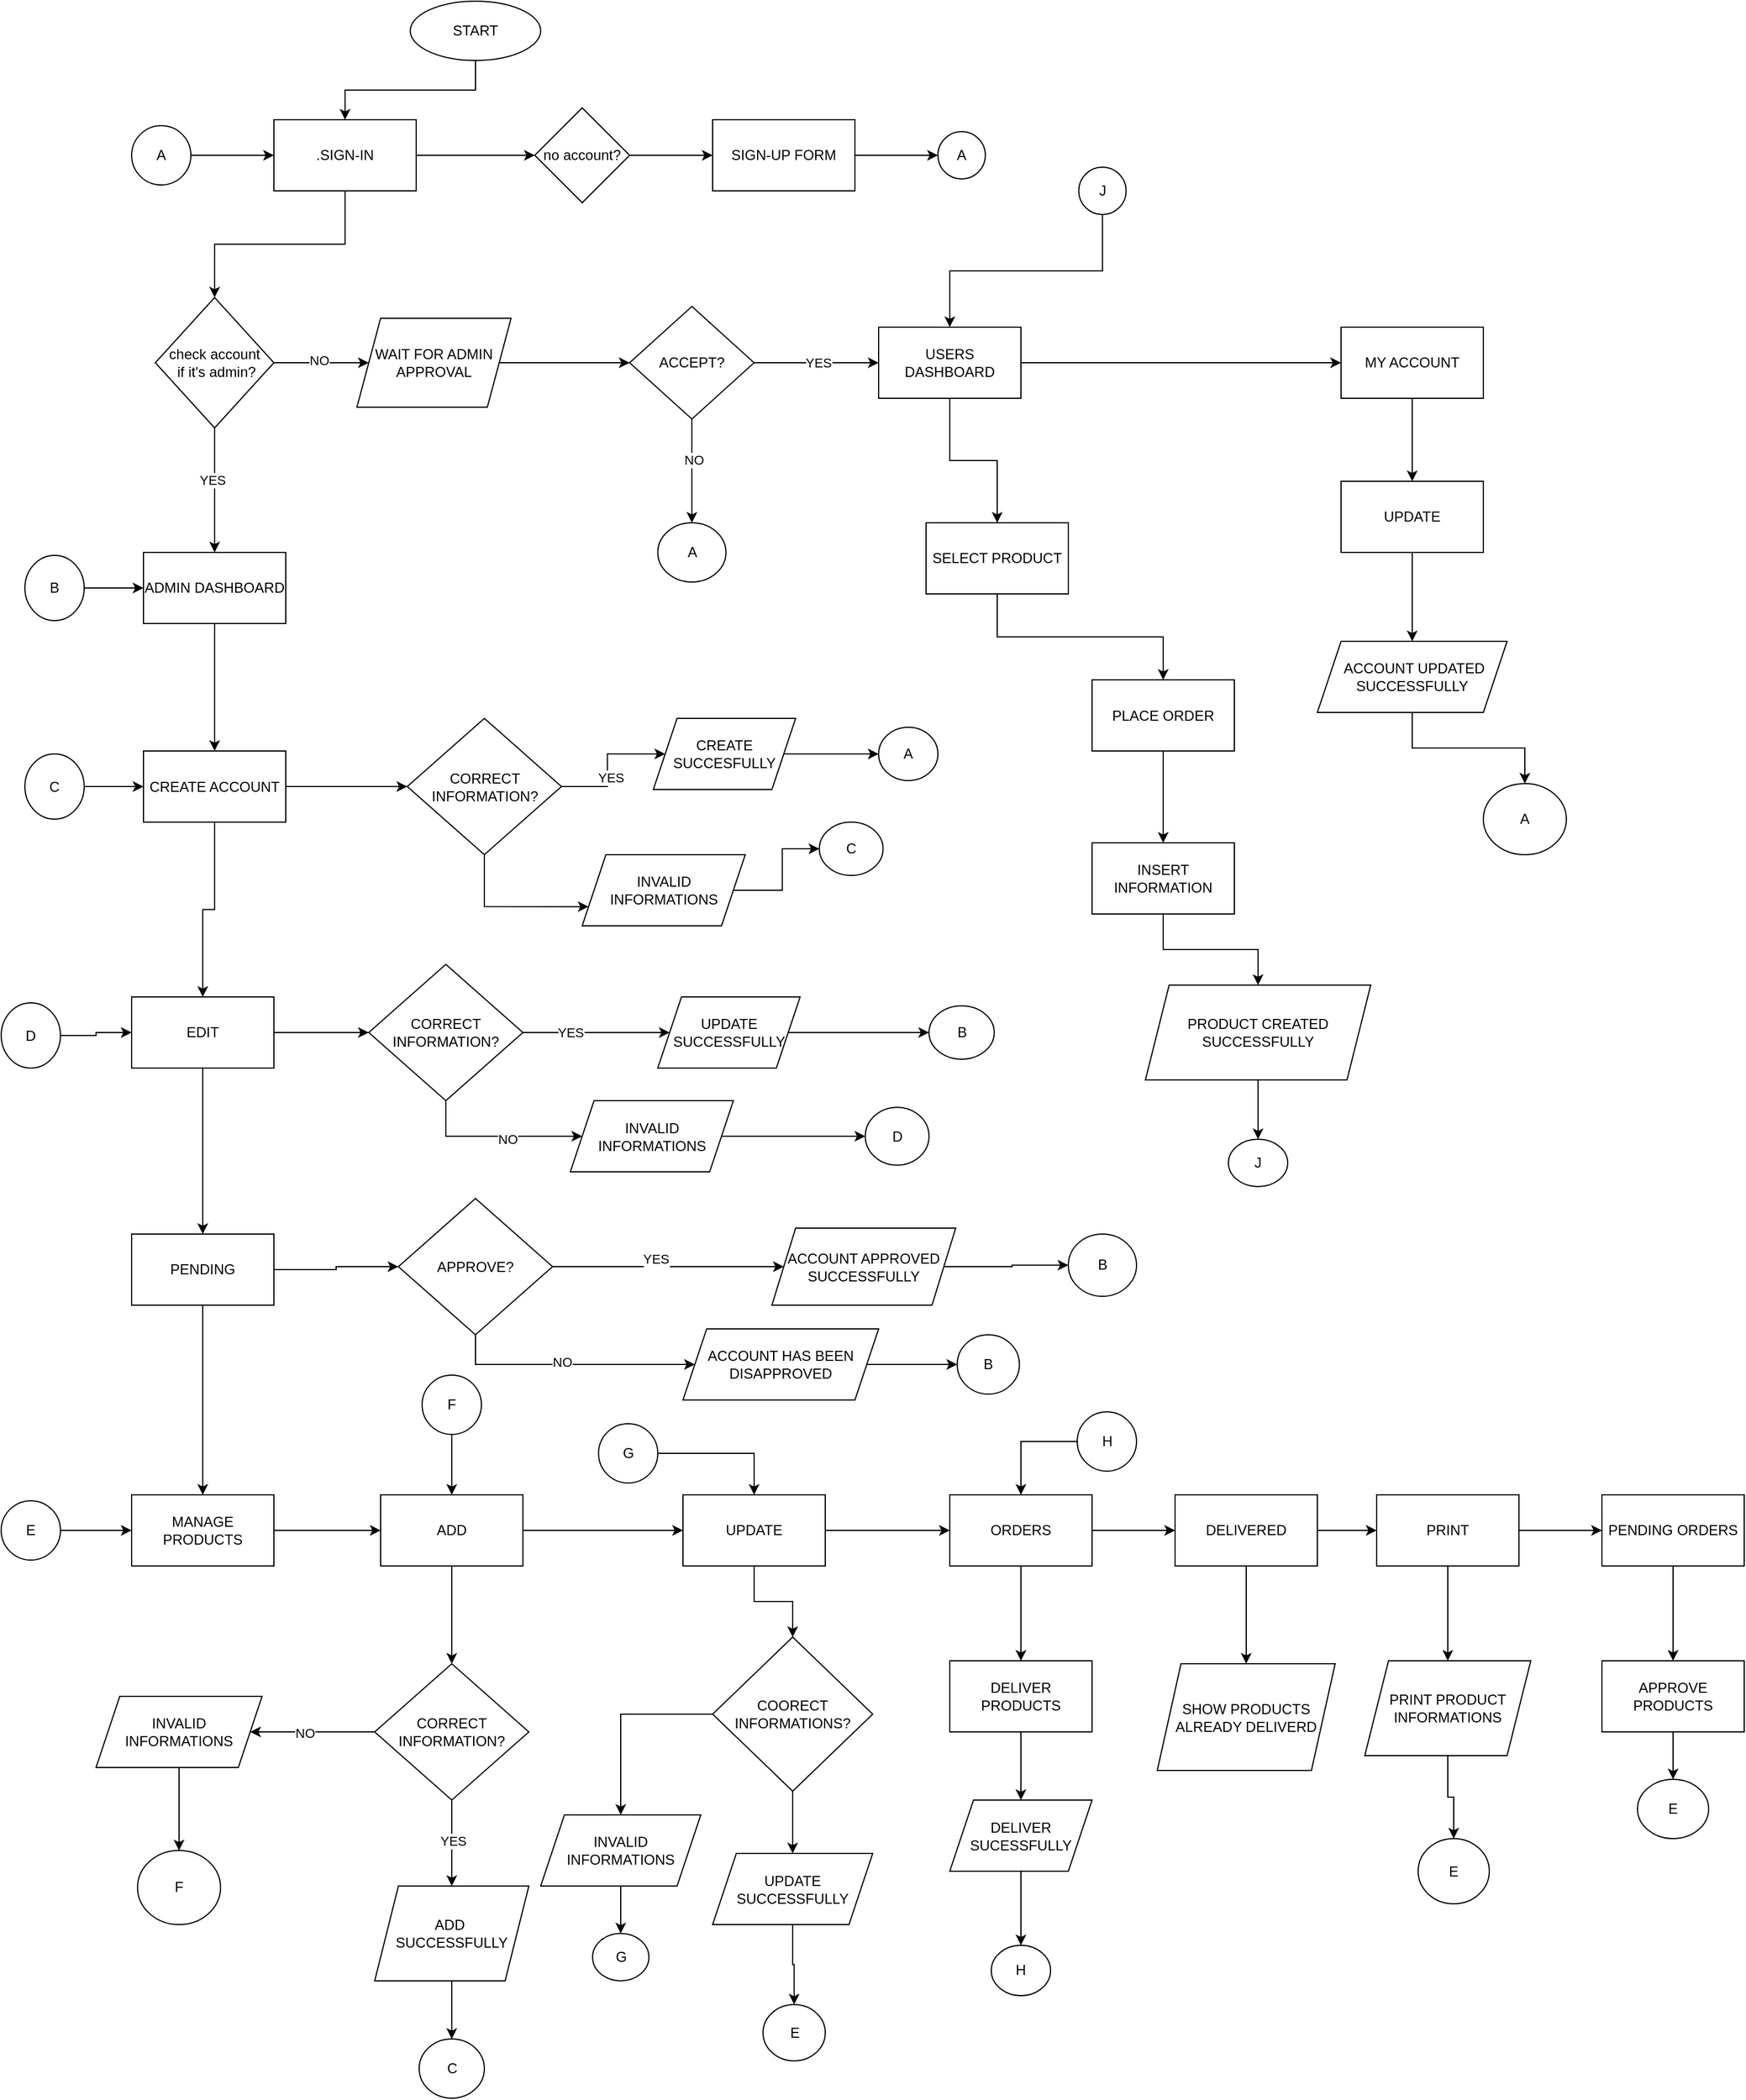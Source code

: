 <mxfile version="24.4.14" type="google">
  <diagram id="C5RBs43oDa-KdzZeNtuy" name="Page-1">
    <mxGraphModel grid="1" page="1" gridSize="10" guides="1" tooltips="1" connect="1" arrows="1" fold="1" pageScale="1" pageWidth="827" pageHeight="1169" math="0" shadow="0">
      <root>
        <mxCell id="WIyWlLk6GJQsqaUBKTNV-0" />
        <mxCell id="WIyWlLk6GJQsqaUBKTNV-1" parent="WIyWlLk6GJQsqaUBKTNV-0" />
        <mxCell id="AMMGnqUv9V2OlkQLkK7J-2" value="" style="edgeStyle=orthogonalEdgeStyle;rounded=0;orthogonalLoop=1;jettySize=auto;html=1;" edge="1" parent="WIyWlLk6GJQsqaUBKTNV-1" source="AMMGnqUv9V2OlkQLkK7J-0" target="AMMGnqUv9V2OlkQLkK7J-1">
          <mxGeometry relative="1" as="geometry" />
        </mxCell>
        <mxCell id="AMMGnqUv9V2OlkQLkK7J-0" value="START" style="ellipse;whiteSpace=wrap;html=1;" vertex="1" parent="WIyWlLk6GJQsqaUBKTNV-1">
          <mxGeometry x="355" width="110" height="50" as="geometry" />
        </mxCell>
        <mxCell id="AMMGnqUv9V2OlkQLkK7J-8" value="" style="edgeStyle=orthogonalEdgeStyle;rounded=0;orthogonalLoop=1;jettySize=auto;html=1;" edge="1" parent="WIyWlLk6GJQsqaUBKTNV-1" source="AMMGnqUv9V2OlkQLkK7J-1" target="AMMGnqUv9V2OlkQLkK7J-7">
          <mxGeometry relative="1" as="geometry" />
        </mxCell>
        <mxCell id="AMMGnqUv9V2OlkQLkK7J-19" value="" style="edgeStyle=orthogonalEdgeStyle;rounded=0;orthogonalLoop=1;jettySize=auto;html=1;" edge="1" parent="WIyWlLk6GJQsqaUBKTNV-1" source="AMMGnqUv9V2OlkQLkK7J-1" target="AMMGnqUv9V2OlkQLkK7J-18">
          <mxGeometry relative="1" as="geometry" />
        </mxCell>
        <mxCell id="AMMGnqUv9V2OlkQLkK7J-1" value=".SIGN-IN" style="whiteSpace=wrap;html=1;" vertex="1" parent="WIyWlLk6GJQsqaUBKTNV-1">
          <mxGeometry x="240" y="100" width="120" height="60" as="geometry" />
        </mxCell>
        <mxCell id="AMMGnqUv9V2OlkQLkK7J-10" value="" style="edgeStyle=orthogonalEdgeStyle;rounded=0;orthogonalLoop=1;jettySize=auto;html=1;" edge="1" parent="WIyWlLk6GJQsqaUBKTNV-1" source="AMMGnqUv9V2OlkQLkK7J-7" target="AMMGnqUv9V2OlkQLkK7J-9">
          <mxGeometry relative="1" as="geometry" />
        </mxCell>
        <mxCell id="AMMGnqUv9V2OlkQLkK7J-7" value="no account?" style="rhombus;whiteSpace=wrap;html=1;" vertex="1" parent="WIyWlLk6GJQsqaUBKTNV-1">
          <mxGeometry x="460" y="90" width="80" height="80" as="geometry" />
        </mxCell>
        <mxCell id="AMMGnqUv9V2OlkQLkK7J-17" value="" style="edgeStyle=orthogonalEdgeStyle;rounded=0;orthogonalLoop=1;jettySize=auto;html=1;" edge="1" parent="WIyWlLk6GJQsqaUBKTNV-1" source="AMMGnqUv9V2OlkQLkK7J-9" target="AMMGnqUv9V2OlkQLkK7J-16">
          <mxGeometry relative="1" as="geometry" />
        </mxCell>
        <mxCell id="AMMGnqUv9V2OlkQLkK7J-9" value="SIGN-UP FORM" style="whiteSpace=wrap;html=1;" vertex="1" parent="WIyWlLk6GJQsqaUBKTNV-1">
          <mxGeometry x="610" y="100" width="120" height="60" as="geometry" />
        </mxCell>
        <mxCell id="AMMGnqUv9V2OlkQLkK7J-14" style="edgeStyle=orthogonalEdgeStyle;rounded=0;orthogonalLoop=1;jettySize=auto;html=1;exitX=1;exitY=0.5;exitDx=0;exitDy=0;entryX=0;entryY=0.5;entryDx=0;entryDy=0;" edge="1" parent="WIyWlLk6GJQsqaUBKTNV-1" source="AMMGnqUv9V2OlkQLkK7J-13" target="AMMGnqUv9V2OlkQLkK7J-1">
          <mxGeometry relative="1" as="geometry" />
        </mxCell>
        <mxCell id="AMMGnqUv9V2OlkQLkK7J-13" value="A" style="ellipse;whiteSpace=wrap;html=1;aspect=fixed;" vertex="1" parent="WIyWlLk6GJQsqaUBKTNV-1">
          <mxGeometry x="120" y="105" width="50" height="50" as="geometry" />
        </mxCell>
        <mxCell id="AMMGnqUv9V2OlkQLkK7J-16" value="A" style="ellipse;whiteSpace=wrap;html=1;" vertex="1" parent="WIyWlLk6GJQsqaUBKTNV-1">
          <mxGeometry x="800" y="110" width="40" height="40" as="geometry" />
        </mxCell>
        <mxCell id="AMMGnqUv9V2OlkQLkK7J-21" value="" style="edgeStyle=orthogonalEdgeStyle;rounded=0;orthogonalLoop=1;jettySize=auto;html=1;" edge="1" parent="WIyWlLk6GJQsqaUBKTNV-1" source="AMMGnqUv9V2OlkQLkK7J-18" target="AMMGnqUv9V2OlkQLkK7J-20">
          <mxGeometry relative="1" as="geometry" />
        </mxCell>
        <mxCell id="AMMGnqUv9V2OlkQLkK7J-22" value="YES" style="edgeLabel;html=1;align=center;verticalAlign=middle;resizable=0;points=[];" connectable="0" vertex="1" parent="AMMGnqUv9V2OlkQLkK7J-21">
          <mxGeometry x="-0.168" y="-2" relative="1" as="geometry">
            <mxPoint as="offset" />
          </mxGeometry>
        </mxCell>
        <mxCell id="AMMGnqUv9V2OlkQLkK7J-67" value="" style="edgeStyle=orthogonalEdgeStyle;rounded=0;orthogonalLoop=1;jettySize=auto;html=1;" edge="1" parent="WIyWlLk6GJQsqaUBKTNV-1" source="AMMGnqUv9V2OlkQLkK7J-18" target="AMMGnqUv9V2OlkQLkK7J-66">
          <mxGeometry relative="1" as="geometry" />
        </mxCell>
        <mxCell id="AMMGnqUv9V2OlkQLkK7J-70" value="NO" style="edgeLabel;html=1;align=center;verticalAlign=middle;resizable=0;points=[];" connectable="0" vertex="1" parent="AMMGnqUv9V2OlkQLkK7J-67">
          <mxGeometry x="-0.046" y="2" relative="1" as="geometry">
            <mxPoint as="offset" />
          </mxGeometry>
        </mxCell>
        <mxCell id="AMMGnqUv9V2OlkQLkK7J-18" value="check account&lt;div&gt;&amp;nbsp;if it&#39;s admin?&lt;/div&gt;" style="rhombus;whiteSpace=wrap;html=1;" vertex="1" parent="WIyWlLk6GJQsqaUBKTNV-1">
          <mxGeometry x="140" y="250" width="100" height="110" as="geometry" />
        </mxCell>
        <mxCell id="AMMGnqUv9V2OlkQLkK7J-26" value="" style="edgeStyle=orthogonalEdgeStyle;rounded=0;orthogonalLoop=1;jettySize=auto;html=1;" edge="1" parent="WIyWlLk6GJQsqaUBKTNV-1" source="AMMGnqUv9V2OlkQLkK7J-20" target="AMMGnqUv9V2OlkQLkK7J-25">
          <mxGeometry relative="1" as="geometry" />
        </mxCell>
        <mxCell id="AMMGnqUv9V2OlkQLkK7J-20" value="ADMIN DASHBOARD" style="whiteSpace=wrap;html=1;" vertex="1" parent="WIyWlLk6GJQsqaUBKTNV-1">
          <mxGeometry x="130" y="465" width="120" height="60" as="geometry" />
        </mxCell>
        <mxCell id="AMMGnqUv9V2OlkQLkK7J-28" value="" style="edgeStyle=orthogonalEdgeStyle;rounded=0;orthogonalLoop=1;jettySize=auto;html=1;" edge="1" parent="WIyWlLk6GJQsqaUBKTNV-1" source="AMMGnqUv9V2OlkQLkK7J-25" target="AMMGnqUv9V2OlkQLkK7J-27">
          <mxGeometry relative="1" as="geometry" />
        </mxCell>
        <mxCell id="AMMGnqUv9V2OlkQLkK7J-34" value="" style="edgeStyle=orthogonalEdgeStyle;rounded=0;orthogonalLoop=1;jettySize=auto;html=1;" edge="1" parent="WIyWlLk6GJQsqaUBKTNV-1" source="AMMGnqUv9V2OlkQLkK7J-25" target="AMMGnqUv9V2OlkQLkK7J-48">
          <mxGeometry relative="1" as="geometry">
            <mxPoint x="330" y="635" as="targetPoint" />
          </mxGeometry>
        </mxCell>
        <mxCell id="AMMGnqUv9V2OlkQLkK7J-25" value="CREATE ACCOUNT" style="whiteSpace=wrap;html=1;" vertex="1" parent="WIyWlLk6GJQsqaUBKTNV-1">
          <mxGeometry x="130" y="632.5" width="120" height="60" as="geometry" />
        </mxCell>
        <mxCell id="AMMGnqUv9V2OlkQLkK7J-30" value="" style="edgeStyle=orthogonalEdgeStyle;rounded=0;orthogonalLoop=1;jettySize=auto;html=1;" edge="1" parent="WIyWlLk6GJQsqaUBKTNV-1" source="AMMGnqUv9V2OlkQLkK7J-27" target="AMMGnqUv9V2OlkQLkK7J-29">
          <mxGeometry relative="1" as="geometry" />
        </mxCell>
        <mxCell id="AMMGnqUv9V2OlkQLkK7J-42" value="" style="edgeStyle=orthogonalEdgeStyle;rounded=0;orthogonalLoop=1;jettySize=auto;html=1;entryX=0;entryY=0.5;entryDx=0;entryDy=0;" edge="1" parent="WIyWlLk6GJQsqaUBKTNV-1" source="AMMGnqUv9V2OlkQLkK7J-27" target="AMMGnqUv9V2OlkQLkK7J-60">
          <mxGeometry relative="1" as="geometry">
            <mxPoint x="330" y="775.0" as="targetPoint" />
          </mxGeometry>
        </mxCell>
        <mxCell id="AMMGnqUv9V2OlkQLkK7J-27" value="EDIT" style="whiteSpace=wrap;html=1;" vertex="1" parent="WIyWlLk6GJQsqaUBKTNV-1">
          <mxGeometry x="120" y="840" width="120" height="60" as="geometry" />
        </mxCell>
        <mxCell id="AMMGnqUv9V2OlkQLkK7J-32" value="" style="edgeStyle=orthogonalEdgeStyle;rounded=0;orthogonalLoop=1;jettySize=auto;html=1;" edge="1" parent="WIyWlLk6GJQsqaUBKTNV-1" source="AMMGnqUv9V2OlkQLkK7J-29" target="AMMGnqUv9V2OlkQLkK7J-31">
          <mxGeometry relative="1" as="geometry" />
        </mxCell>
        <mxCell id="AMMGnqUv9V2OlkQLkK7J-47" value="" style="edgeStyle=orthogonalEdgeStyle;rounded=0;orthogonalLoop=1;jettySize=auto;html=1;entryX=0;entryY=0.5;entryDx=0;entryDy=0;" edge="1" parent="WIyWlLk6GJQsqaUBKTNV-1" source="AMMGnqUv9V2OlkQLkK7J-29" target="AMMGnqUv9V2OlkQLkK7J-86">
          <mxGeometry relative="1" as="geometry">
            <mxPoint x="330" y="915.0" as="targetPoint" />
          </mxGeometry>
        </mxCell>
        <mxCell id="AMMGnqUv9V2OlkQLkK7J-29" value="PENDING" style="whiteSpace=wrap;html=1;" vertex="1" parent="WIyWlLk6GJQsqaUBKTNV-1">
          <mxGeometry x="120" y="1040" width="120" height="60" as="geometry" />
        </mxCell>
        <mxCell id="AMMGnqUv9V2OlkQLkK7J-95" value="" style="edgeStyle=orthogonalEdgeStyle;rounded=0;orthogonalLoop=1;jettySize=auto;html=1;" edge="1" parent="WIyWlLk6GJQsqaUBKTNV-1" source="AMMGnqUv9V2OlkQLkK7J-31" target="AMMGnqUv9V2OlkQLkK7J-94">
          <mxGeometry relative="1" as="geometry" />
        </mxCell>
        <mxCell id="AMMGnqUv9V2OlkQLkK7J-31" value="MANAGE PRODUCTS" style="whiteSpace=wrap;html=1;" vertex="1" parent="WIyWlLk6GJQsqaUBKTNV-1">
          <mxGeometry x="120" y="1260" width="120" height="60" as="geometry" />
        </mxCell>
        <mxCell id="AMMGnqUv9V2OlkQLkK7J-45" style="edgeStyle=orthogonalEdgeStyle;rounded=0;orthogonalLoop=1;jettySize=auto;html=1;exitX=1;exitY=0.5;exitDx=0;exitDy=0;entryX=0;entryY=0.5;entryDx=0;entryDy=0;" edge="1" parent="WIyWlLk6GJQsqaUBKTNV-1" source="AMMGnqUv9V2OlkQLkK7J-39" target="AMMGnqUv9V2OlkQLkK7J-20">
          <mxGeometry relative="1" as="geometry" />
        </mxCell>
        <mxCell id="AMMGnqUv9V2OlkQLkK7J-39" value="B" style="ellipse;whiteSpace=wrap;html=1;" vertex="1" parent="WIyWlLk6GJQsqaUBKTNV-1">
          <mxGeometry x="30" y="467.5" width="50" height="55" as="geometry" />
        </mxCell>
        <mxCell id="AMMGnqUv9V2OlkQLkK7J-82" value="" style="edgeStyle=orthogonalEdgeStyle;rounded=0;orthogonalLoop=1;jettySize=auto;html=1;exitX=1;exitY=0.5;exitDx=0;exitDy=0;" edge="1" parent="WIyWlLk6GJQsqaUBKTNV-1" source="AMMGnqUv9V2OlkQLkK7J-86" target="AMMGnqUv9V2OlkQLkK7J-81">
          <mxGeometry relative="1" as="geometry">
            <mxPoint x="450" y="915.0" as="sourcePoint" />
          </mxGeometry>
        </mxCell>
        <mxCell id="AMMGnqUv9V2OlkQLkK7J-87" value="YES" style="edgeLabel;html=1;align=center;verticalAlign=middle;resizable=0;points=[];" connectable="0" vertex="1" parent="AMMGnqUv9V2OlkQLkK7J-82">
          <mxGeometry x="-0.107" y="3" relative="1" as="geometry">
            <mxPoint y="-4" as="offset" />
          </mxGeometry>
        </mxCell>
        <mxCell id="AMMGnqUv9V2OlkQLkK7J-57" value="" style="edgeStyle=orthogonalEdgeStyle;rounded=0;orthogonalLoop=1;jettySize=auto;html=1;" edge="1" parent="WIyWlLk6GJQsqaUBKTNV-1" source="AMMGnqUv9V2OlkQLkK7J-48" target="AMMGnqUv9V2OlkQLkK7J-56">
          <mxGeometry relative="1" as="geometry" />
        </mxCell>
        <mxCell id="AMMGnqUv9V2OlkQLkK7J-118" value="YES" style="edgeLabel;html=1;align=center;verticalAlign=middle;resizable=0;points=[];" connectable="0" vertex="1" parent="AMMGnqUv9V2OlkQLkK7J-57">
          <mxGeometry x="-0.194" y="-2" relative="1" as="geometry">
            <mxPoint as="offset" />
          </mxGeometry>
        </mxCell>
        <mxCell id="AMMGnqUv9V2OlkQLkK7J-122" style="edgeStyle=orthogonalEdgeStyle;rounded=0;orthogonalLoop=1;jettySize=auto;html=1;exitX=0.5;exitY=1;exitDx=0;exitDy=0;entryX=0;entryY=0.75;entryDx=0;entryDy=0;" edge="1" parent="WIyWlLk6GJQsqaUBKTNV-1" source="AMMGnqUv9V2OlkQLkK7J-48" target="AMMGnqUv9V2OlkQLkK7J-121">
          <mxGeometry relative="1" as="geometry" />
        </mxCell>
        <mxCell id="AMMGnqUv9V2OlkQLkK7J-48" value="CORRECT INFORMATION?" style="rhombus;whiteSpace=wrap;html=1;" vertex="1" parent="WIyWlLk6GJQsqaUBKTNV-1">
          <mxGeometry x="352.5" y="605" width="130" height="115" as="geometry" />
        </mxCell>
        <mxCell id="AMMGnqUv9V2OlkQLkK7J-59" value="" style="edgeStyle=orthogonalEdgeStyle;rounded=0;orthogonalLoop=1;jettySize=auto;html=1;" edge="1" parent="WIyWlLk6GJQsqaUBKTNV-1" source="AMMGnqUv9V2OlkQLkK7J-56" target="AMMGnqUv9V2OlkQLkK7J-58">
          <mxGeometry relative="1" as="geometry" />
        </mxCell>
        <mxCell id="AMMGnqUv9V2OlkQLkK7J-56" value="CREATE SUCCESFULLY" style="shape=parallelogram;perimeter=parallelogramPerimeter;whiteSpace=wrap;html=1;fixedSize=1;" vertex="1" parent="WIyWlLk6GJQsqaUBKTNV-1">
          <mxGeometry x="560" y="605" width="120" height="60" as="geometry" />
        </mxCell>
        <mxCell id="AMMGnqUv9V2OlkQLkK7J-58" value="A" style="ellipse;whiteSpace=wrap;html=1;" vertex="1" parent="WIyWlLk6GJQsqaUBKTNV-1">
          <mxGeometry x="750" y="612.5" width="50" height="45" as="geometry" />
        </mxCell>
        <mxCell id="AMMGnqUv9V2OlkQLkK7J-77" value="" style="edgeStyle=orthogonalEdgeStyle;rounded=0;orthogonalLoop=1;jettySize=auto;html=1;" edge="1" parent="WIyWlLk6GJQsqaUBKTNV-1" source="AMMGnqUv9V2OlkQLkK7J-60" target="AMMGnqUv9V2OlkQLkK7J-76">
          <mxGeometry relative="1" as="geometry" />
        </mxCell>
        <mxCell id="AMMGnqUv9V2OlkQLkK7J-119" value="YES" style="edgeLabel;html=1;align=center;verticalAlign=middle;resizable=0;points=[];" connectable="0" vertex="1" parent="AMMGnqUv9V2OlkQLkK7J-77">
          <mxGeometry x="-0.359" relative="1" as="geometry">
            <mxPoint as="offset" />
          </mxGeometry>
        </mxCell>
        <mxCell id="AMMGnqUv9V2OlkQLkK7J-128" style="edgeStyle=orthogonalEdgeStyle;rounded=0;orthogonalLoop=1;jettySize=auto;html=1;exitX=0.5;exitY=1;exitDx=0;exitDy=0;entryX=0;entryY=0.5;entryDx=0;entryDy=0;" edge="1" parent="WIyWlLk6GJQsqaUBKTNV-1" source="AMMGnqUv9V2OlkQLkK7J-60" target="AMMGnqUv9V2OlkQLkK7J-127">
          <mxGeometry relative="1" as="geometry" />
        </mxCell>
        <mxCell id="AMMGnqUv9V2OlkQLkK7J-137" value="NO" style="edgeLabel;html=1;align=center;verticalAlign=middle;resizable=0;points=[];" connectable="0" vertex="1" parent="AMMGnqUv9V2OlkQLkK7J-128">
          <mxGeometry x="0.14" y="-2" relative="1" as="geometry">
            <mxPoint x="-1" as="offset" />
          </mxGeometry>
        </mxCell>
        <mxCell id="AMMGnqUv9V2OlkQLkK7J-60" value="CORRECT INFORMATION?" style="rhombus;whiteSpace=wrap;html=1;" vertex="1" parent="WIyWlLk6GJQsqaUBKTNV-1">
          <mxGeometry x="320" y="812.5" width="130" height="115" as="geometry" />
        </mxCell>
        <mxCell id="AMMGnqUv9V2OlkQLkK7J-69" value="" style="edgeStyle=orthogonalEdgeStyle;rounded=0;orthogonalLoop=1;jettySize=auto;html=1;" edge="1" parent="WIyWlLk6GJQsqaUBKTNV-1" source="AMMGnqUv9V2OlkQLkK7J-66" target="AMMGnqUv9V2OlkQLkK7J-68">
          <mxGeometry relative="1" as="geometry" />
        </mxCell>
        <mxCell id="AMMGnqUv9V2OlkQLkK7J-66" value="WAIT FOR ADMIN&lt;div&gt;APPROVAL&lt;/div&gt;" style="shape=parallelogram;perimeter=parallelogramPerimeter;whiteSpace=wrap;html=1;fixedSize=1;" vertex="1" parent="WIyWlLk6GJQsqaUBKTNV-1">
          <mxGeometry x="310" y="267.5" width="130" height="75" as="geometry" />
        </mxCell>
        <mxCell id="AMMGnqUv9V2OlkQLkK7J-72" value="" style="edgeStyle=orthogonalEdgeStyle;rounded=0;orthogonalLoop=1;jettySize=auto;html=1;" edge="1" parent="WIyWlLk6GJQsqaUBKTNV-1" source="AMMGnqUv9V2OlkQLkK7J-68" target="AMMGnqUv9V2OlkQLkK7J-71">
          <mxGeometry relative="1" as="geometry" />
        </mxCell>
        <mxCell id="AMMGnqUv9V2OlkQLkK7J-73" value="NO" style="edgeLabel;html=1;align=center;verticalAlign=middle;resizable=0;points=[];" connectable="0" vertex="1" parent="AMMGnqUv9V2OlkQLkK7J-72">
          <mxGeometry x="-0.215" y="1" relative="1" as="geometry">
            <mxPoint as="offset" />
          </mxGeometry>
        </mxCell>
        <mxCell id="AMMGnqUv9V2OlkQLkK7J-75" value="" style="edgeStyle=orthogonalEdgeStyle;rounded=0;orthogonalLoop=1;jettySize=auto;html=1;" edge="1" parent="WIyWlLk6GJQsqaUBKTNV-1" source="AMMGnqUv9V2OlkQLkK7J-68" target="AMMGnqUv9V2OlkQLkK7J-74">
          <mxGeometry relative="1" as="geometry" />
        </mxCell>
        <mxCell id="AMMGnqUv9V2OlkQLkK7J-80" value="YES" style="edgeLabel;html=1;align=center;verticalAlign=middle;resizable=0;points=[];" connectable="0" vertex="1" parent="AMMGnqUv9V2OlkQLkK7J-75">
          <mxGeometry x="0.033" relative="1" as="geometry">
            <mxPoint as="offset" />
          </mxGeometry>
        </mxCell>
        <mxCell id="AMMGnqUv9V2OlkQLkK7J-68" value="ACCEPT?" style="rhombus;whiteSpace=wrap;html=1;" vertex="1" parent="WIyWlLk6GJQsqaUBKTNV-1">
          <mxGeometry x="540" y="257.5" width="105" height="95" as="geometry" />
        </mxCell>
        <mxCell id="AMMGnqUv9V2OlkQLkK7J-71" value="A" style="ellipse;whiteSpace=wrap;html=1;" vertex="1" parent="WIyWlLk6GJQsqaUBKTNV-1">
          <mxGeometry x="563.75" y="440" width="57.5" height="50" as="geometry" />
        </mxCell>
        <mxCell id="AMMGnqUv9V2OlkQLkK7J-210" value="" style="edgeStyle=orthogonalEdgeStyle;rounded=0;orthogonalLoop=1;jettySize=auto;html=1;" edge="1" parent="WIyWlLk6GJQsqaUBKTNV-1" source="AMMGnqUv9V2OlkQLkK7J-74" target="AMMGnqUv9V2OlkQLkK7J-209">
          <mxGeometry relative="1" as="geometry" />
        </mxCell>
        <mxCell id="AMMGnqUv9V2OlkQLkK7J-74" value="USERS DASHBOARD" style="whiteSpace=wrap;html=1;" vertex="1" parent="WIyWlLk6GJQsqaUBKTNV-1">
          <mxGeometry x="750" y="275" width="120" height="60" as="geometry" />
        </mxCell>
        <mxCell id="AMMGnqUv9V2OlkQLkK7J-79" value="" style="edgeStyle=orthogonalEdgeStyle;rounded=0;orthogonalLoop=1;jettySize=auto;html=1;" edge="1" parent="WIyWlLk6GJQsqaUBKTNV-1" source="AMMGnqUv9V2OlkQLkK7J-76" target="AMMGnqUv9V2OlkQLkK7J-78">
          <mxGeometry relative="1" as="geometry" />
        </mxCell>
        <mxCell id="AMMGnqUv9V2OlkQLkK7J-76" value="UPDATE SUCCESSFULLY" style="shape=parallelogram;perimeter=parallelogramPerimeter;whiteSpace=wrap;html=1;fixedSize=1;" vertex="1" parent="WIyWlLk6GJQsqaUBKTNV-1">
          <mxGeometry x="563.75" y="840" width="120" height="60" as="geometry" />
        </mxCell>
        <mxCell id="AMMGnqUv9V2OlkQLkK7J-78" value="B" style="ellipse;whiteSpace=wrap;html=1;" vertex="1" parent="WIyWlLk6GJQsqaUBKTNV-1">
          <mxGeometry x="792.5" y="847.5" width="55" height="45" as="geometry" />
        </mxCell>
        <mxCell id="AMMGnqUv9V2OlkQLkK7J-134" value="" style="edgeStyle=orthogonalEdgeStyle;rounded=0;orthogonalLoop=1;jettySize=auto;html=1;" edge="1" parent="WIyWlLk6GJQsqaUBKTNV-1" source="AMMGnqUv9V2OlkQLkK7J-81" target="AMMGnqUv9V2OlkQLkK7J-133">
          <mxGeometry relative="1" as="geometry" />
        </mxCell>
        <mxCell id="AMMGnqUv9V2OlkQLkK7J-81" value="ACCOUNT APPROVED SUCCESSFULLY" style="shape=parallelogram;perimeter=parallelogramPerimeter;whiteSpace=wrap;html=1;fixedSize=1;" vertex="1" parent="WIyWlLk6GJQsqaUBKTNV-1">
          <mxGeometry x="660" y="1035" width="155" height="65" as="geometry" />
        </mxCell>
        <mxCell id="AMMGnqUv9V2OlkQLkK7J-89" value="" style="edgeStyle=orthogonalEdgeStyle;rounded=0;orthogonalLoop=1;jettySize=auto;html=1;exitX=0.5;exitY=1;exitDx=0;exitDy=0;" edge="1" parent="WIyWlLk6GJQsqaUBKTNV-1" source="AMMGnqUv9V2OlkQLkK7J-86" target="AMMGnqUv9V2OlkQLkK7J-88">
          <mxGeometry relative="1" as="geometry" />
        </mxCell>
        <mxCell id="AMMGnqUv9V2OlkQLkK7J-93" value="NO" style="edgeLabel;html=1;align=center;verticalAlign=middle;resizable=0;points=[];" connectable="0" vertex="1" parent="AMMGnqUv9V2OlkQLkK7J-89">
          <mxGeometry x="-0.072" y="2" relative="1" as="geometry">
            <mxPoint as="offset" />
          </mxGeometry>
        </mxCell>
        <mxCell id="AMMGnqUv9V2OlkQLkK7J-86" value="APPROVE?" style="rhombus;whiteSpace=wrap;html=1;" vertex="1" parent="WIyWlLk6GJQsqaUBKTNV-1">
          <mxGeometry x="345" y="1010" width="130" height="115" as="geometry" />
        </mxCell>
        <mxCell id="AMMGnqUv9V2OlkQLkK7J-136" value="" style="edgeStyle=orthogonalEdgeStyle;rounded=0;orthogonalLoop=1;jettySize=auto;html=1;" edge="1" parent="WIyWlLk6GJQsqaUBKTNV-1" source="AMMGnqUv9V2OlkQLkK7J-88" target="AMMGnqUv9V2OlkQLkK7J-135">
          <mxGeometry relative="1" as="geometry" />
        </mxCell>
        <mxCell id="AMMGnqUv9V2OlkQLkK7J-88" value="ACCOUNT HAS BEEN DISAPPROVED" style="shape=parallelogram;perimeter=parallelogramPerimeter;whiteSpace=wrap;html=1;fixedSize=1;" vertex="1" parent="WIyWlLk6GJQsqaUBKTNV-1">
          <mxGeometry x="585" y="1120" width="165" height="60" as="geometry" />
        </mxCell>
        <mxCell id="AMMGnqUv9V2OlkQLkK7J-97" value="" style="edgeStyle=orthogonalEdgeStyle;rounded=0;orthogonalLoop=1;jettySize=auto;html=1;" edge="1" parent="WIyWlLk6GJQsqaUBKTNV-1" source="AMMGnqUv9V2OlkQLkK7J-94" target="AMMGnqUv9V2OlkQLkK7J-96">
          <mxGeometry relative="1" as="geometry" />
        </mxCell>
        <mxCell id="AMMGnqUv9V2OlkQLkK7J-113" value="" style="edgeStyle=orthogonalEdgeStyle;rounded=0;orthogonalLoop=1;jettySize=auto;html=1;entryX=0.5;entryY=0;entryDx=0;entryDy=0;" edge="1" parent="WIyWlLk6GJQsqaUBKTNV-1" source="AMMGnqUv9V2OlkQLkK7J-94" target="AMMGnqUv9V2OlkQLkK7J-117">
          <mxGeometry relative="1" as="geometry">
            <mxPoint x="380" y="1270" as="targetPoint" />
          </mxGeometry>
        </mxCell>
        <mxCell id="AMMGnqUv9V2OlkQLkK7J-94" value="ADD" style="whiteSpace=wrap;html=1;" vertex="1" parent="WIyWlLk6GJQsqaUBKTNV-1">
          <mxGeometry x="330" y="1260" width="120" height="60" as="geometry" />
        </mxCell>
        <mxCell id="AMMGnqUv9V2OlkQLkK7J-99" value="" style="edgeStyle=orthogonalEdgeStyle;rounded=0;orthogonalLoop=1;jettySize=auto;html=1;" edge="1" parent="WIyWlLk6GJQsqaUBKTNV-1" source="AMMGnqUv9V2OlkQLkK7J-96" target="AMMGnqUv9V2OlkQLkK7J-98">
          <mxGeometry relative="1" as="geometry" />
        </mxCell>
        <mxCell id="AMMGnqUv9V2OlkQLkK7J-147" value="" style="edgeStyle=orthogonalEdgeStyle;rounded=0;orthogonalLoop=1;jettySize=auto;html=1;" edge="1" parent="WIyWlLk6GJQsqaUBKTNV-1" source="AMMGnqUv9V2OlkQLkK7J-96" target="AMMGnqUv9V2OlkQLkK7J-146">
          <mxGeometry relative="1" as="geometry" />
        </mxCell>
        <mxCell id="AMMGnqUv9V2OlkQLkK7J-96" value="UPDATE" style="whiteSpace=wrap;html=1;" vertex="1" parent="WIyWlLk6GJQsqaUBKTNV-1">
          <mxGeometry x="585" y="1260" width="120" height="60" as="geometry" />
        </mxCell>
        <mxCell id="AMMGnqUv9V2OlkQLkK7J-101" value="" style="edgeStyle=orthogonalEdgeStyle;rounded=0;orthogonalLoop=1;jettySize=auto;html=1;" edge="1" parent="WIyWlLk6GJQsqaUBKTNV-1" source="AMMGnqUv9V2OlkQLkK7J-98" target="AMMGnqUv9V2OlkQLkK7J-100">
          <mxGeometry relative="1" as="geometry" />
        </mxCell>
        <mxCell id="AMMGnqUv9V2OlkQLkK7J-161" value="" style="edgeStyle=orthogonalEdgeStyle;rounded=0;orthogonalLoop=1;jettySize=auto;html=1;" edge="1" parent="WIyWlLk6GJQsqaUBKTNV-1" source="AMMGnqUv9V2OlkQLkK7J-98" target="AMMGnqUv9V2OlkQLkK7J-160">
          <mxGeometry relative="1" as="geometry" />
        </mxCell>
        <mxCell id="AMMGnqUv9V2OlkQLkK7J-98" value="ORDERS" style="whiteSpace=wrap;html=1;" vertex="1" parent="WIyWlLk6GJQsqaUBKTNV-1">
          <mxGeometry x="810" y="1260" width="120" height="60" as="geometry" />
        </mxCell>
        <mxCell id="AMMGnqUv9V2OlkQLkK7J-103" value="" style="edgeStyle=orthogonalEdgeStyle;rounded=0;orthogonalLoop=1;jettySize=auto;html=1;" edge="1" parent="WIyWlLk6GJQsqaUBKTNV-1" source="AMMGnqUv9V2OlkQLkK7J-100" target="AMMGnqUv9V2OlkQLkK7J-102">
          <mxGeometry relative="1" as="geometry" />
        </mxCell>
        <mxCell id="AMMGnqUv9V2OlkQLkK7J-171" value="" style="edgeStyle=orthogonalEdgeStyle;rounded=0;orthogonalLoop=1;jettySize=auto;html=1;" edge="1" parent="WIyWlLk6GJQsqaUBKTNV-1" source="AMMGnqUv9V2OlkQLkK7J-100" target="AMMGnqUv9V2OlkQLkK7J-170">
          <mxGeometry relative="1" as="geometry" />
        </mxCell>
        <mxCell id="AMMGnqUv9V2OlkQLkK7J-100" value="DELIVERED" style="whiteSpace=wrap;html=1;" vertex="1" parent="WIyWlLk6GJQsqaUBKTNV-1">
          <mxGeometry x="1000" y="1260" width="120" height="60" as="geometry" />
        </mxCell>
        <mxCell id="AMMGnqUv9V2OlkQLkK7J-107" value="" style="edgeStyle=orthogonalEdgeStyle;rounded=0;orthogonalLoop=1;jettySize=auto;html=1;" edge="1" parent="WIyWlLk6GJQsqaUBKTNV-1" source="AMMGnqUv9V2OlkQLkK7J-102" target="AMMGnqUv9V2OlkQLkK7J-106">
          <mxGeometry relative="1" as="geometry" />
        </mxCell>
        <mxCell id="AMMGnqUv9V2OlkQLkK7J-173" value="" style="edgeStyle=orthogonalEdgeStyle;rounded=0;orthogonalLoop=1;jettySize=auto;html=1;" edge="1" parent="WIyWlLk6GJQsqaUBKTNV-1" source="AMMGnqUv9V2OlkQLkK7J-102" target="AMMGnqUv9V2OlkQLkK7J-172">
          <mxGeometry relative="1" as="geometry" />
        </mxCell>
        <mxCell id="AMMGnqUv9V2OlkQLkK7J-102" value="PRINT" style="whiteSpace=wrap;html=1;" vertex="1" parent="WIyWlLk6GJQsqaUBKTNV-1">
          <mxGeometry x="1170" y="1260" width="120" height="60" as="geometry" />
        </mxCell>
        <mxCell id="AMMGnqUv9V2OlkQLkK7J-105" style="edgeStyle=orthogonalEdgeStyle;rounded=0;orthogonalLoop=1;jettySize=auto;html=1;exitX=1;exitY=0.5;exitDx=0;exitDy=0;" edge="1" parent="WIyWlLk6GJQsqaUBKTNV-1" source="AMMGnqUv9V2OlkQLkK7J-104" target="AMMGnqUv9V2OlkQLkK7J-31">
          <mxGeometry relative="1" as="geometry" />
        </mxCell>
        <mxCell id="AMMGnqUv9V2OlkQLkK7J-104" value="E" style="ellipse;whiteSpace=wrap;html=1;aspect=fixed;" vertex="1" parent="WIyWlLk6GJQsqaUBKTNV-1">
          <mxGeometry x="10" y="1265" width="50" height="50" as="geometry" />
        </mxCell>
        <mxCell id="AMMGnqUv9V2OlkQLkK7J-177" value="" style="edgeStyle=orthogonalEdgeStyle;rounded=0;orthogonalLoop=1;jettySize=auto;html=1;" edge="1" parent="WIyWlLk6GJQsqaUBKTNV-1" source="AMMGnqUv9V2OlkQLkK7J-106" target="AMMGnqUv9V2OlkQLkK7J-176">
          <mxGeometry relative="1" as="geometry" />
        </mxCell>
        <mxCell id="AMMGnqUv9V2OlkQLkK7J-106" value="PENDING ORDERS" style="whiteSpace=wrap;html=1;" vertex="1" parent="WIyWlLk6GJQsqaUBKTNV-1">
          <mxGeometry x="1360" y="1260" width="120" height="60" as="geometry" />
        </mxCell>
        <mxCell id="AMMGnqUv9V2OlkQLkK7J-116" value="" style="edgeStyle=orthogonalEdgeStyle;rounded=0;orthogonalLoop=1;jettySize=auto;html=1;" edge="1" parent="WIyWlLk6GJQsqaUBKTNV-1" source="AMMGnqUv9V2OlkQLkK7J-110" target="AMMGnqUv9V2OlkQLkK7J-115">
          <mxGeometry relative="1" as="geometry" />
        </mxCell>
        <mxCell id="AMMGnqUv9V2OlkQLkK7J-110" value="ADD&amp;nbsp;&lt;div&gt;SUCCESSFULLY&lt;/div&gt;" style="shape=parallelogram;perimeter=parallelogramPerimeter;whiteSpace=wrap;html=1;fixedSize=1;" vertex="1" parent="WIyWlLk6GJQsqaUBKTNV-1">
          <mxGeometry x="325" y="1590" width="130" height="80" as="geometry" />
        </mxCell>
        <mxCell id="AMMGnqUv9V2OlkQLkK7J-114" style="edgeStyle=orthogonalEdgeStyle;rounded=0;orthogonalLoop=1;jettySize=auto;html=1;exitX=0.5;exitY=1;exitDx=0;exitDy=0;entryX=0.5;entryY=0;entryDx=0;entryDy=0;" edge="1" parent="WIyWlLk6GJQsqaUBKTNV-1" source="AMMGnqUv9V2OlkQLkK7J-117" target="AMMGnqUv9V2OlkQLkK7J-110">
          <mxGeometry relative="1" as="geometry">
            <mxPoint x="380" y="1330" as="sourcePoint" />
          </mxGeometry>
        </mxCell>
        <mxCell id="AMMGnqUv9V2OlkQLkK7J-138" value="YES" style="edgeLabel;html=1;align=center;verticalAlign=middle;resizable=0;points=[];" connectable="0" vertex="1" parent="AMMGnqUv9V2OlkQLkK7J-114">
          <mxGeometry x="-0.06" y="1" relative="1" as="geometry">
            <mxPoint as="offset" />
          </mxGeometry>
        </mxCell>
        <mxCell id="AMMGnqUv9V2OlkQLkK7J-115" value="C" style="ellipse;whiteSpace=wrap;html=1;" vertex="1" parent="WIyWlLk6GJQsqaUBKTNV-1">
          <mxGeometry x="362.5" y="1719" width="55" height="50" as="geometry" />
        </mxCell>
        <mxCell id="AMMGnqUv9V2OlkQLkK7J-140" value="" style="edgeStyle=orthogonalEdgeStyle;rounded=0;orthogonalLoop=1;jettySize=auto;html=1;" edge="1" parent="WIyWlLk6GJQsqaUBKTNV-1" source="AMMGnqUv9V2OlkQLkK7J-117" target="AMMGnqUv9V2OlkQLkK7J-139">
          <mxGeometry relative="1" as="geometry" />
        </mxCell>
        <mxCell id="AMMGnqUv9V2OlkQLkK7J-145" value="NO" style="edgeLabel;html=1;align=center;verticalAlign=middle;resizable=0;points=[];" connectable="0" vertex="1" parent="AMMGnqUv9V2OlkQLkK7J-140">
          <mxGeometry x="0.137" y="1" relative="1" as="geometry">
            <mxPoint as="offset" />
          </mxGeometry>
        </mxCell>
        <mxCell id="AMMGnqUv9V2OlkQLkK7J-117" value="CORRECT INFORMATION?" style="rhombus;whiteSpace=wrap;html=1;" vertex="1" parent="WIyWlLk6GJQsqaUBKTNV-1">
          <mxGeometry x="325" y="1402.5" width="130" height="115" as="geometry" />
        </mxCell>
        <mxCell id="AMMGnqUv9V2OlkQLkK7J-126" value="" style="edgeStyle=orthogonalEdgeStyle;rounded=0;orthogonalLoop=1;jettySize=auto;html=1;" edge="1" parent="WIyWlLk6GJQsqaUBKTNV-1" source="AMMGnqUv9V2OlkQLkK7J-121" target="AMMGnqUv9V2OlkQLkK7J-125">
          <mxGeometry relative="1" as="geometry" />
        </mxCell>
        <mxCell id="AMMGnqUv9V2OlkQLkK7J-121" value="INVALID INFORMATIONS" style="shape=parallelogram;perimeter=parallelogramPerimeter;whiteSpace=wrap;html=1;fixedSize=1;" vertex="1" parent="WIyWlLk6GJQsqaUBKTNV-1">
          <mxGeometry x="500" y="720" width="137.5" height="60" as="geometry" />
        </mxCell>
        <mxCell id="AMMGnqUv9V2OlkQLkK7J-124" style="edgeStyle=orthogonalEdgeStyle;rounded=0;orthogonalLoop=1;jettySize=auto;html=1;exitX=1;exitY=0.5;exitDx=0;exitDy=0;entryX=0;entryY=0.5;entryDx=0;entryDy=0;" edge="1" parent="WIyWlLk6GJQsqaUBKTNV-1" source="AMMGnqUv9V2OlkQLkK7J-123" target="AMMGnqUv9V2OlkQLkK7J-25">
          <mxGeometry relative="1" as="geometry" />
        </mxCell>
        <mxCell id="AMMGnqUv9V2OlkQLkK7J-123" value="C" style="ellipse;whiteSpace=wrap;html=1;" vertex="1" parent="WIyWlLk6GJQsqaUBKTNV-1">
          <mxGeometry x="30" y="635" width="50" height="55" as="geometry" />
        </mxCell>
        <mxCell id="AMMGnqUv9V2OlkQLkK7J-125" value="C" style="ellipse;whiteSpace=wrap;html=1;" vertex="1" parent="WIyWlLk6GJQsqaUBKTNV-1">
          <mxGeometry x="700" y="692.5" width="53.75" height="45" as="geometry" />
        </mxCell>
        <mxCell id="AMMGnqUv9V2OlkQLkK7J-130" value="" style="edgeStyle=orthogonalEdgeStyle;rounded=0;orthogonalLoop=1;jettySize=auto;html=1;" edge="1" parent="WIyWlLk6GJQsqaUBKTNV-1" source="AMMGnqUv9V2OlkQLkK7J-127" target="AMMGnqUv9V2OlkQLkK7J-129">
          <mxGeometry relative="1" as="geometry" />
        </mxCell>
        <mxCell id="AMMGnqUv9V2OlkQLkK7J-127" value="INVALID INFORMATIONS" style="shape=parallelogram;perimeter=parallelogramPerimeter;whiteSpace=wrap;html=1;fixedSize=1;" vertex="1" parent="WIyWlLk6GJQsqaUBKTNV-1">
          <mxGeometry x="490" y="927.5" width="137.5" height="60" as="geometry" />
        </mxCell>
        <mxCell id="AMMGnqUv9V2OlkQLkK7J-129" value="D" style="ellipse;whiteSpace=wrap;html=1;" vertex="1" parent="WIyWlLk6GJQsqaUBKTNV-1">
          <mxGeometry x="738.75" y="933.13" width="53.75" height="48.75" as="geometry" />
        </mxCell>
        <mxCell id="AMMGnqUv9V2OlkQLkK7J-132" style="edgeStyle=orthogonalEdgeStyle;rounded=0;orthogonalLoop=1;jettySize=auto;html=1;exitX=1;exitY=0.5;exitDx=0;exitDy=0;" edge="1" parent="WIyWlLk6GJQsqaUBKTNV-1" source="AMMGnqUv9V2OlkQLkK7J-131" target="AMMGnqUv9V2OlkQLkK7J-27">
          <mxGeometry relative="1" as="geometry" />
        </mxCell>
        <mxCell id="AMMGnqUv9V2OlkQLkK7J-131" value="D" style="ellipse;whiteSpace=wrap;html=1;" vertex="1" parent="WIyWlLk6GJQsqaUBKTNV-1">
          <mxGeometry x="10" y="845" width="50" height="55" as="geometry" />
        </mxCell>
        <mxCell id="AMMGnqUv9V2OlkQLkK7J-133" value="B" style="ellipse;whiteSpace=wrap;html=1;" vertex="1" parent="WIyWlLk6GJQsqaUBKTNV-1">
          <mxGeometry x="910" y="1040" width="57.5" height="52.5" as="geometry" />
        </mxCell>
        <mxCell id="AMMGnqUv9V2OlkQLkK7J-135" value="B" style="ellipse;whiteSpace=wrap;html=1;" vertex="1" parent="WIyWlLk6GJQsqaUBKTNV-1">
          <mxGeometry x="816.25" y="1125" width="52.5" height="50" as="geometry" />
        </mxCell>
        <mxCell id="AMMGnqUv9V2OlkQLkK7J-142" value="" style="edgeStyle=orthogonalEdgeStyle;rounded=0;orthogonalLoop=1;jettySize=auto;html=1;" edge="1" parent="WIyWlLk6GJQsqaUBKTNV-1" source="AMMGnqUv9V2OlkQLkK7J-139" target="AMMGnqUv9V2OlkQLkK7J-141">
          <mxGeometry relative="1" as="geometry" />
        </mxCell>
        <mxCell id="AMMGnqUv9V2OlkQLkK7J-139" value="INVALID INFORMATIONS" style="shape=parallelogram;perimeter=parallelogramPerimeter;whiteSpace=wrap;html=1;fixedSize=1;" vertex="1" parent="WIyWlLk6GJQsqaUBKTNV-1">
          <mxGeometry x="90" y="1430" width="140" height="60" as="geometry" />
        </mxCell>
        <mxCell id="AMMGnqUv9V2OlkQLkK7J-141" value="F" style="ellipse;whiteSpace=wrap;html=1;" vertex="1" parent="WIyWlLk6GJQsqaUBKTNV-1">
          <mxGeometry x="125" y="1560" width="70" height="62.5" as="geometry" />
        </mxCell>
        <mxCell id="AMMGnqUv9V2OlkQLkK7J-144" style="edgeStyle=orthogonalEdgeStyle;rounded=0;orthogonalLoop=1;jettySize=auto;html=1;exitX=0.5;exitY=1;exitDx=0;exitDy=0;entryX=0.5;entryY=0;entryDx=0;entryDy=0;" edge="1" parent="WIyWlLk6GJQsqaUBKTNV-1" source="AMMGnqUv9V2OlkQLkK7J-143" target="AMMGnqUv9V2OlkQLkK7J-94">
          <mxGeometry relative="1" as="geometry" />
        </mxCell>
        <mxCell id="AMMGnqUv9V2OlkQLkK7J-143" value="F" style="ellipse;whiteSpace=wrap;html=1;aspect=fixed;" vertex="1" parent="WIyWlLk6GJQsqaUBKTNV-1">
          <mxGeometry x="365" y="1159" width="50" height="50" as="geometry" />
        </mxCell>
        <mxCell id="AMMGnqUv9V2OlkQLkK7J-149" value="" style="edgeStyle=orthogonalEdgeStyle;rounded=0;orthogonalLoop=1;jettySize=auto;html=1;" edge="1" parent="WIyWlLk6GJQsqaUBKTNV-1" source="AMMGnqUv9V2OlkQLkK7J-146" target="AMMGnqUv9V2OlkQLkK7J-148">
          <mxGeometry relative="1" as="geometry" />
        </mxCell>
        <mxCell id="AMMGnqUv9V2OlkQLkK7J-151" value="" style="edgeStyle=orthogonalEdgeStyle;rounded=0;orthogonalLoop=1;jettySize=auto;html=1;" edge="1" parent="WIyWlLk6GJQsqaUBKTNV-1" source="AMMGnqUv9V2OlkQLkK7J-146" target="AMMGnqUv9V2OlkQLkK7J-150">
          <mxGeometry relative="1" as="geometry" />
        </mxCell>
        <mxCell id="AMMGnqUv9V2OlkQLkK7J-146" value="COORECT&lt;div&gt;INFORMATIONS?&lt;/div&gt;" style="rhombus;whiteSpace=wrap;html=1;" vertex="1" parent="WIyWlLk6GJQsqaUBKTNV-1">
          <mxGeometry x="610" y="1380" width="135" height="130" as="geometry" />
        </mxCell>
        <mxCell id="AMMGnqUv9V2OlkQLkK7J-157" value="" style="edgeStyle=orthogonalEdgeStyle;rounded=0;orthogonalLoop=1;jettySize=auto;html=1;" edge="1" parent="WIyWlLk6GJQsqaUBKTNV-1" source="AMMGnqUv9V2OlkQLkK7J-148" target="AMMGnqUv9V2OlkQLkK7J-156">
          <mxGeometry relative="1" as="geometry" />
        </mxCell>
        <mxCell id="AMMGnqUv9V2OlkQLkK7J-148" value="UPDATE&lt;div&gt;SUCCESSFULLY&lt;/div&gt;" style="shape=parallelogram;perimeter=parallelogramPerimeter;whiteSpace=wrap;html=1;fixedSize=1;" vertex="1" parent="WIyWlLk6GJQsqaUBKTNV-1">
          <mxGeometry x="610" y="1562.5" width="135" height="60" as="geometry" />
        </mxCell>
        <mxCell id="AMMGnqUv9V2OlkQLkK7J-155" value="" style="edgeStyle=orthogonalEdgeStyle;rounded=0;orthogonalLoop=1;jettySize=auto;html=1;" edge="1" parent="WIyWlLk6GJQsqaUBKTNV-1" source="AMMGnqUv9V2OlkQLkK7J-150" target="AMMGnqUv9V2OlkQLkK7J-154">
          <mxGeometry relative="1" as="geometry" />
        </mxCell>
        <mxCell id="AMMGnqUv9V2OlkQLkK7J-150" value="INVALID INFORMATIONS" style="shape=parallelogram;perimeter=parallelogramPerimeter;whiteSpace=wrap;html=1;fixedSize=1;" vertex="1" parent="WIyWlLk6GJQsqaUBKTNV-1">
          <mxGeometry x="465" y="1530" width="135" height="60" as="geometry" />
        </mxCell>
        <mxCell id="AMMGnqUv9V2OlkQLkK7J-153" style="edgeStyle=orthogonalEdgeStyle;rounded=0;orthogonalLoop=1;jettySize=auto;html=1;exitX=1;exitY=0.5;exitDx=0;exitDy=0;entryX=0.5;entryY=0;entryDx=0;entryDy=0;" edge="1" parent="WIyWlLk6GJQsqaUBKTNV-1" source="AMMGnqUv9V2OlkQLkK7J-152" target="AMMGnqUv9V2OlkQLkK7J-96">
          <mxGeometry relative="1" as="geometry" />
        </mxCell>
        <mxCell id="AMMGnqUv9V2OlkQLkK7J-152" value="G" style="ellipse;whiteSpace=wrap;html=1;aspect=fixed;" vertex="1" parent="WIyWlLk6GJQsqaUBKTNV-1">
          <mxGeometry x="513.75" y="1200" width="50" height="50" as="geometry" />
        </mxCell>
        <mxCell id="AMMGnqUv9V2OlkQLkK7J-154" value="G" style="ellipse;whiteSpace=wrap;html=1;" vertex="1" parent="WIyWlLk6GJQsqaUBKTNV-1">
          <mxGeometry x="508.75" y="1630" width="47.5" height="40" as="geometry" />
        </mxCell>
        <mxCell id="AMMGnqUv9V2OlkQLkK7J-156" value="E" style="ellipse;whiteSpace=wrap;html=1;" vertex="1" parent="WIyWlLk6GJQsqaUBKTNV-1">
          <mxGeometry x="652.5" y="1690" width="52.5" height="47.5" as="geometry" />
        </mxCell>
        <mxCell id="AMMGnqUv9V2OlkQLkK7J-163" value="" style="edgeStyle=orthogonalEdgeStyle;rounded=0;orthogonalLoop=1;jettySize=auto;html=1;" edge="1" parent="WIyWlLk6GJQsqaUBKTNV-1" source="AMMGnqUv9V2OlkQLkK7J-160" target="AMMGnqUv9V2OlkQLkK7J-162">
          <mxGeometry relative="1" as="geometry" />
        </mxCell>
        <mxCell id="AMMGnqUv9V2OlkQLkK7J-160" value="DELIVER PRODUCTS" style="whiteSpace=wrap;html=1;" vertex="1" parent="WIyWlLk6GJQsqaUBKTNV-1">
          <mxGeometry x="810" y="1400" width="120" height="60" as="geometry" />
        </mxCell>
        <mxCell id="AMMGnqUv9V2OlkQLkK7J-169" value="" style="edgeStyle=orthogonalEdgeStyle;rounded=0;orthogonalLoop=1;jettySize=auto;html=1;" edge="1" parent="WIyWlLk6GJQsqaUBKTNV-1" source="AMMGnqUv9V2OlkQLkK7J-162" target="AMMGnqUv9V2OlkQLkK7J-168">
          <mxGeometry relative="1" as="geometry" />
        </mxCell>
        <mxCell id="AMMGnqUv9V2OlkQLkK7J-162" value="DELIVER SUCESSFULLY" style="shape=parallelogram;perimeter=parallelogramPerimeter;whiteSpace=wrap;html=1;fixedSize=1;" vertex="1" parent="WIyWlLk6GJQsqaUBKTNV-1">
          <mxGeometry x="810" y="1517.5" width="120" height="60" as="geometry" />
        </mxCell>
        <mxCell id="AMMGnqUv9V2OlkQLkK7J-167" style="edgeStyle=orthogonalEdgeStyle;rounded=0;orthogonalLoop=1;jettySize=auto;html=1;exitX=0;exitY=0.5;exitDx=0;exitDy=0;" edge="1" parent="WIyWlLk6GJQsqaUBKTNV-1" source="AMMGnqUv9V2OlkQLkK7J-166" target="AMMGnqUv9V2OlkQLkK7J-98">
          <mxGeometry relative="1" as="geometry" />
        </mxCell>
        <mxCell id="AMMGnqUv9V2OlkQLkK7J-166" value="H" style="ellipse;whiteSpace=wrap;html=1;aspect=fixed;" vertex="1" parent="WIyWlLk6GJQsqaUBKTNV-1">
          <mxGeometry x="917.5" y="1190" width="50" height="50" as="geometry" />
        </mxCell>
        <mxCell id="AMMGnqUv9V2OlkQLkK7J-168" value="H" style="ellipse;whiteSpace=wrap;html=1;" vertex="1" parent="WIyWlLk6GJQsqaUBKTNV-1">
          <mxGeometry x="845" y="1640" width="50" height="42.5" as="geometry" />
        </mxCell>
        <mxCell id="AMMGnqUv9V2OlkQLkK7J-170" value="SHOW PRODUCTS ALREADY DELIVERD" style="shape=parallelogram;perimeter=parallelogramPerimeter;whiteSpace=wrap;html=1;fixedSize=1;" vertex="1" parent="WIyWlLk6GJQsqaUBKTNV-1">
          <mxGeometry x="985" y="1402.5" width="150" height="90" as="geometry" />
        </mxCell>
        <mxCell id="AMMGnqUv9V2OlkQLkK7J-175" value="" style="edgeStyle=orthogonalEdgeStyle;rounded=0;orthogonalLoop=1;jettySize=auto;html=1;" edge="1" parent="WIyWlLk6GJQsqaUBKTNV-1" source="AMMGnqUv9V2OlkQLkK7J-172" target="AMMGnqUv9V2OlkQLkK7J-174">
          <mxGeometry relative="1" as="geometry" />
        </mxCell>
        <mxCell id="AMMGnqUv9V2OlkQLkK7J-172" value="PRINT PRODUCT INFORMATIONS" style="shape=parallelogram;perimeter=parallelogramPerimeter;whiteSpace=wrap;html=1;fixedSize=1;" vertex="1" parent="WIyWlLk6GJQsqaUBKTNV-1">
          <mxGeometry x="1160" y="1400" width="140" height="80" as="geometry" />
        </mxCell>
        <mxCell id="AMMGnqUv9V2OlkQLkK7J-174" value="E" style="ellipse;whiteSpace=wrap;html=1;" vertex="1" parent="WIyWlLk6GJQsqaUBKTNV-1">
          <mxGeometry x="1205" y="1550" width="60" height="55" as="geometry" />
        </mxCell>
        <mxCell id="AMMGnqUv9V2OlkQLkK7J-179" value="" style="edgeStyle=orthogonalEdgeStyle;rounded=0;orthogonalLoop=1;jettySize=auto;html=1;" edge="1" parent="WIyWlLk6GJQsqaUBKTNV-1" source="AMMGnqUv9V2OlkQLkK7J-176" target="AMMGnqUv9V2OlkQLkK7J-178">
          <mxGeometry relative="1" as="geometry" />
        </mxCell>
        <mxCell id="AMMGnqUv9V2OlkQLkK7J-176" value="APPROVE PRODUCTS" style="whiteSpace=wrap;html=1;" vertex="1" parent="WIyWlLk6GJQsqaUBKTNV-1">
          <mxGeometry x="1360" y="1400" width="120" height="60" as="geometry" />
        </mxCell>
        <mxCell id="AMMGnqUv9V2OlkQLkK7J-178" value="E" style="ellipse;whiteSpace=wrap;html=1;" vertex="1" parent="WIyWlLk6GJQsqaUBKTNV-1">
          <mxGeometry x="1390" y="1500" width="60" height="50" as="geometry" />
        </mxCell>
        <mxCell id="AMMGnqUv9V2OlkQLkK7J-204" style="edgeStyle=orthogonalEdgeStyle;rounded=0;orthogonalLoop=1;jettySize=auto;html=1;" edge="1" parent="WIyWlLk6GJQsqaUBKTNV-1" source="AMMGnqUv9V2OlkQLkK7J-74" target="AMMGnqUv9V2OlkQLkK7J-186">
          <mxGeometry relative="1" as="geometry">
            <mxPoint x="1093.5" y="319" as="sourcePoint" />
          </mxGeometry>
        </mxCell>
        <mxCell id="AMMGnqUv9V2OlkQLkK7J-207" style="edgeStyle=orthogonalEdgeStyle;rounded=0;orthogonalLoop=1;jettySize=auto;html=1;exitX=0.5;exitY=1;exitDx=0;exitDy=0;" edge="1" parent="WIyWlLk6GJQsqaUBKTNV-1" source="AMMGnqUv9V2OlkQLkK7J-186" target="AMMGnqUv9V2OlkQLkK7J-189">
          <mxGeometry relative="1" as="geometry" />
        </mxCell>
        <mxCell id="AMMGnqUv9V2OlkQLkK7J-186" value="SELECT PRODUCT" style="whiteSpace=wrap;html=1;" vertex="1" parent="WIyWlLk6GJQsqaUBKTNV-1">
          <mxGeometry x="790" y="440" width="120" height="60" as="geometry" />
        </mxCell>
        <mxCell id="AMMGnqUv9V2OlkQLkK7J-192" value="" style="edgeStyle=orthogonalEdgeStyle;rounded=0;orthogonalLoop=1;jettySize=auto;html=1;" edge="1" parent="WIyWlLk6GJQsqaUBKTNV-1" source="AMMGnqUv9V2OlkQLkK7J-189" target="AMMGnqUv9V2OlkQLkK7J-191">
          <mxGeometry relative="1" as="geometry" />
        </mxCell>
        <mxCell id="AMMGnqUv9V2OlkQLkK7J-189" value="PLACE ORDER" style="whiteSpace=wrap;html=1;" vertex="1" parent="WIyWlLk6GJQsqaUBKTNV-1">
          <mxGeometry x="930" y="572.5" width="120" height="60" as="geometry" />
        </mxCell>
        <mxCell id="AMMGnqUv9V2OlkQLkK7J-199" value="" style="edgeStyle=orthogonalEdgeStyle;rounded=0;orthogonalLoop=1;jettySize=auto;html=1;" edge="1" parent="WIyWlLk6GJQsqaUBKTNV-1" source="AMMGnqUv9V2OlkQLkK7J-191" target="AMMGnqUv9V2OlkQLkK7J-198">
          <mxGeometry relative="1" as="geometry" />
        </mxCell>
        <mxCell id="AMMGnqUv9V2OlkQLkK7J-191" value="INSERT INFORMATION" style="whiteSpace=wrap;html=1;" vertex="1" parent="WIyWlLk6GJQsqaUBKTNV-1">
          <mxGeometry x="930" y="710" width="120" height="60" as="geometry" />
        </mxCell>
        <mxCell id="AMMGnqUv9V2OlkQLkK7J-203" value="" style="edgeStyle=orthogonalEdgeStyle;rounded=0;orthogonalLoop=1;jettySize=auto;html=1;" edge="1" parent="WIyWlLk6GJQsqaUBKTNV-1" source="AMMGnqUv9V2OlkQLkK7J-198" target="AMMGnqUv9V2OlkQLkK7J-202">
          <mxGeometry relative="1" as="geometry" />
        </mxCell>
        <mxCell id="AMMGnqUv9V2OlkQLkK7J-198" value="PRODUCT CREATED SUCCESSFULLY" style="shape=parallelogram;perimeter=parallelogramPerimeter;whiteSpace=wrap;html=1;fixedSize=1;" vertex="1" parent="WIyWlLk6GJQsqaUBKTNV-1">
          <mxGeometry x="975" y="830" width="190" height="80" as="geometry" />
        </mxCell>
        <mxCell id="AMMGnqUv9V2OlkQLkK7J-201" style="edgeStyle=orthogonalEdgeStyle;rounded=0;orthogonalLoop=1;jettySize=auto;html=1;exitX=0.5;exitY=1;exitDx=0;exitDy=0;" edge="1" parent="WIyWlLk6GJQsqaUBKTNV-1" source="AMMGnqUv9V2OlkQLkK7J-200" target="AMMGnqUv9V2OlkQLkK7J-74">
          <mxGeometry relative="1" as="geometry" />
        </mxCell>
        <mxCell id="AMMGnqUv9V2OlkQLkK7J-200" value="J" style="ellipse;whiteSpace=wrap;html=1;" vertex="1" parent="WIyWlLk6GJQsqaUBKTNV-1">
          <mxGeometry x="918.75" y="140" width="40" height="40" as="geometry" />
        </mxCell>
        <mxCell id="AMMGnqUv9V2OlkQLkK7J-202" value="J" style="ellipse;whiteSpace=wrap;html=1;" vertex="1" parent="WIyWlLk6GJQsqaUBKTNV-1">
          <mxGeometry x="1045" y="960" width="50" height="40" as="geometry" />
        </mxCell>
        <mxCell id="AMMGnqUv9V2OlkQLkK7J-209" value="MY ACCOUNT" style="whiteSpace=wrap;html=1;" vertex="1" parent="WIyWlLk6GJQsqaUBKTNV-1">
          <mxGeometry x="1140" y="275" width="120" height="60" as="geometry" />
        </mxCell>
        <mxCell id="AMMGnqUv9V2OlkQLkK7J-214" value="" style="edgeStyle=orthogonalEdgeStyle;rounded=0;orthogonalLoop=1;jettySize=auto;html=1;" edge="1" parent="WIyWlLk6GJQsqaUBKTNV-1" source="AMMGnqUv9V2OlkQLkK7J-209" target="AMMGnqUv9V2OlkQLkK7J-213">
          <mxGeometry relative="1" as="geometry">
            <mxPoint x="1200" y="480" as="sourcePoint" />
          </mxGeometry>
        </mxCell>
        <mxCell id="AMMGnqUv9V2OlkQLkK7J-218" value="" style="edgeStyle=orthogonalEdgeStyle;rounded=0;orthogonalLoop=1;jettySize=auto;html=1;" edge="1" parent="WIyWlLk6GJQsqaUBKTNV-1" source="AMMGnqUv9V2OlkQLkK7J-213" target="AMMGnqUv9V2OlkQLkK7J-217">
          <mxGeometry relative="1" as="geometry" />
        </mxCell>
        <mxCell id="AMMGnqUv9V2OlkQLkK7J-213" value="UPDATE" style="whiteSpace=wrap;html=1;" vertex="1" parent="WIyWlLk6GJQsqaUBKTNV-1">
          <mxGeometry x="1140" y="405" width="120" height="60" as="geometry" />
        </mxCell>
        <mxCell id="AMMGnqUv9V2OlkQLkK7J-220" value="" style="edgeStyle=orthogonalEdgeStyle;rounded=0;orthogonalLoop=1;jettySize=auto;html=1;" edge="1" parent="WIyWlLk6GJQsqaUBKTNV-1" source="AMMGnqUv9V2OlkQLkK7J-217" target="AMMGnqUv9V2OlkQLkK7J-219">
          <mxGeometry relative="1" as="geometry" />
        </mxCell>
        <mxCell id="AMMGnqUv9V2OlkQLkK7J-217" value="&amp;nbsp;ACCOUNT UPDATED SUCCESSFULLY" style="shape=parallelogram;perimeter=parallelogramPerimeter;whiteSpace=wrap;html=1;fixedSize=1;" vertex="1" parent="WIyWlLk6GJQsqaUBKTNV-1">
          <mxGeometry x="1120" y="540" width="160" height="60" as="geometry" />
        </mxCell>
        <mxCell id="AMMGnqUv9V2OlkQLkK7J-219" value="A" style="ellipse;whiteSpace=wrap;html=1;" vertex="1" parent="WIyWlLk6GJQsqaUBKTNV-1">
          <mxGeometry x="1260" y="660" width="70" height="60" as="geometry" />
        </mxCell>
      </root>
    </mxGraphModel>
  </diagram>
</mxfile>
